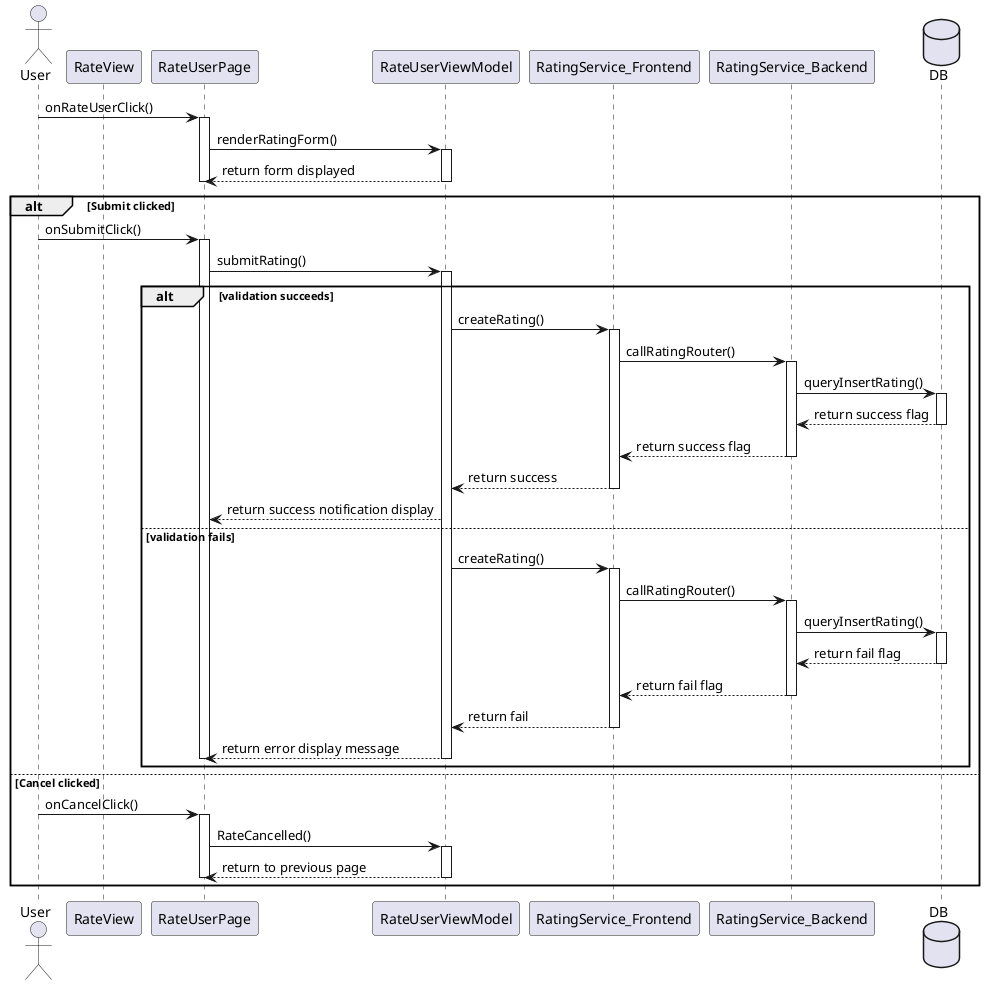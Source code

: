 @startuml

actor User

participant RateView


' Layers in horizontal order:
participant RateUserPage
participant RateUserViewModel
participant RatingService_Frontend
participant RatingService_Backend
database DB



User -> RateUserPage            : onRateUserClick()
activate RateUserPage
RateUserPage -> RateUserViewModel    : renderRatingForm()
activate RateUserViewModel
RateUserViewModel --> RateUserPage           : return form displayed
deactivate RateUserViewModel
deactivate RateUserPage



    alt Submit clicked
        User -> RateUserPage    : onSubmitClick()
        activate RateUserPage
        RateUserPage -> RateUserViewModel : submitRating()


        activate RateUserViewModel


        alt validation succeeds
            RateUserViewModel -> RatingService_Frontend : createRating()


            activate RatingService_Frontend
            RatingService_Frontend -> RatingService_Backend : callRatingRouter()


            activate RatingService_Backend
            RatingService_Backend -> DB : queryInsertRating()
            activate DB
            DB --> RatingService_Backend : return success flag
            deactivate DB
            RatingService_Backend --> RatingService_Frontend : return success flag
            deactivate RatingService_Backend


            RatingService_Frontend --> RateUserViewModel : return success
            deactivate RatingService_Frontend


            RateUserViewModel --> RateUserPage : return success notification display


            else validation fails
            RateUserViewModel -> RatingService_Frontend : createRating()


            activate RatingService_Frontend
            RatingService_Frontend -> RatingService_Backend : callRatingRouter()


            activate RatingService_Backend
            RatingService_Backend -> DB : queryInsertRating()
            activate DB
            DB --> RatingService_Backend : return fail flag
            deactivate DB
            RatingService_Backend --> RatingService_Frontend : return fail flag
            deactivate RatingService_Backend


            RatingService_Frontend --> RateUserViewModel : return fail
            deactivate RatingService_Frontend


            RateUserViewModel --> RateUserPage : return error display message
            deactivate RateUserViewModel
            deactivate RateUserPage
        end
      else Cancel clicked
        User -> RateUserPage    : onCancelClick()
        activate RateUserPage
        RateUserPage -> RateUserViewModel  : RateCancelled()
        activate RateUserViewModel
        RateUserViewModel --> RateUserPage   : return to previous page
        deactivate RateUserViewModel
        deactivate RateUserPage
    end
@enduml

